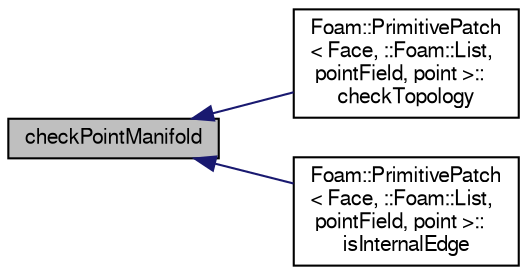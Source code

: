 digraph "checkPointManifold"
{
  bgcolor="transparent";
  edge [fontname="FreeSans",fontsize="10",labelfontname="FreeSans",labelfontsize="10"];
  node [fontname="FreeSans",fontsize="10",shape=record];
  rankdir="LR";
  Node3101 [label="checkPointManifold",height=0.2,width=0.4,color="black", fillcolor="grey75", style="filled", fontcolor="black"];
  Node3101 -> Node3102 [dir="back",color="midnightblue",fontsize="10",style="solid",fontname="FreeSans"];
  Node3102 [label="Foam::PrimitivePatch\l\< Face, ::Foam::List,\l pointField, point \>::\lcheckTopology",height=0.2,width=0.4,color="black",URL="$a27538.html#a4e678863ae6dc5c8c4268492898db970",tooltip="Check surface formed by patch for manifoldness (see above). "];
  Node3101 -> Node3103 [dir="back",color="midnightblue",fontsize="10",style="solid",fontname="FreeSans"];
  Node3103 [label="Foam::PrimitivePatch\l\< Face, ::Foam::List,\l pointField, point \>::\lisInternalEdge",height=0.2,width=0.4,color="black",URL="$a27538.html#ac2458a175e66b555e443539d6c726e06",tooltip="Is internal edge? "];
}
